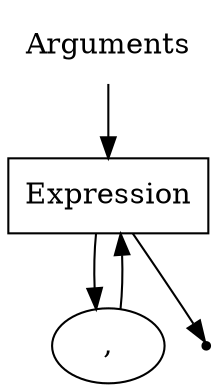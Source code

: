 digraph Arguments {
  start [label="Arguments" shape=plaintext];
  A [label="Expression" shape=box];
  B [label="," shape=oval];
  end [label="" shape=point];
  start -> A;
  A -> B;
  A -> end;
  B -> A;
}